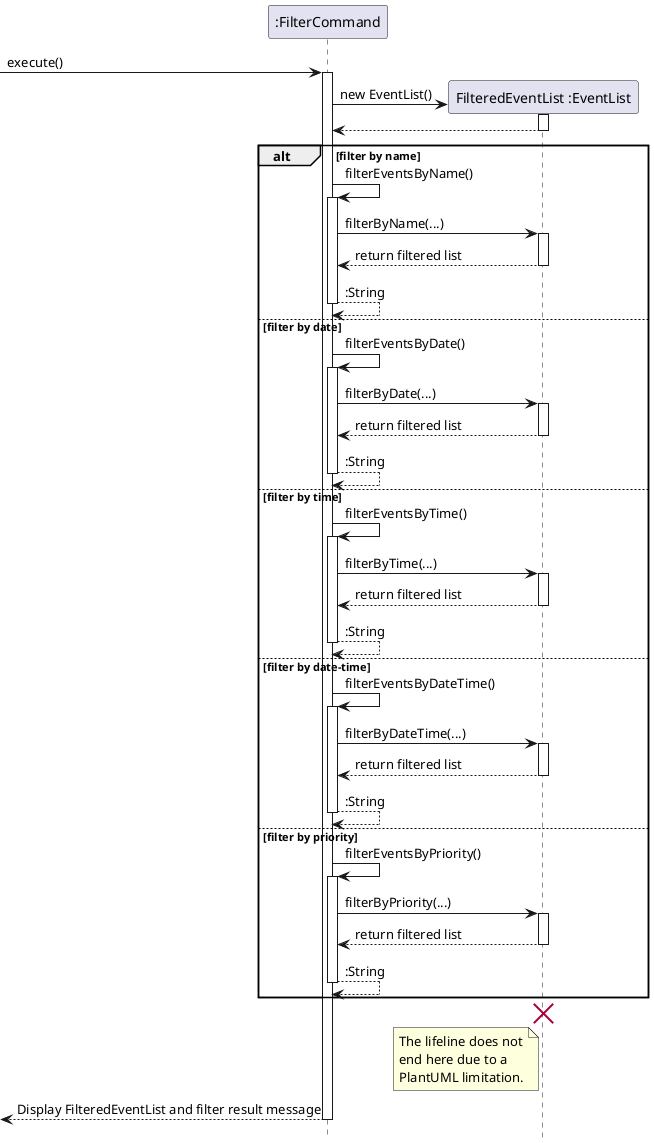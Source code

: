@startuml
hide footbox

participant ":FilterCommand" as FC

[-> FC: execute()

create participant "FilteredEventList :EventList" as FEL
activate FC
FC -> FEL: new EventList()
activate FEL
FEL --> FC
deactivate FEL

alt filter by name
    FC -> FC : filterEventsByName()
    activate FC
    FC -> FEL: filterByName(...)
    activate FEL
    FEL --> FC: return filtered list
    deactivate FEL
    FC --> FC : :String
    deactivate FC
else filter by date
        FC -> FC : filterEventsByDate()
        activate FC
        FC -> FEL: filterByDate(...)
        activate FEL
        FEL --> FC: return filtered list
        deactivate FEL
        FC --> FC : :String
        deactivate FC
else filter by time
    FC -> FC : filterEventsByTime()
    activate FC
    FC -> FEL: filterByTime(...)
    activate FEL
    FEL --> FC: return filtered list
    deactivate FEL
    FC --> FC : :String
    deactivate FC
else filter by date-time
        FC -> FC : filterEventsByDateTime()
        activate FC
        FC -> FEL: filterByDateTime(...)
        activate FEL
        FEL --> FC: return filtered list
        deactivate FEL
        FC --> FC : :String
        deactivate FC
else filter by priority
    FC -> FC: filterEventsByPriority()
    activate FC
    FC -> FEL: filterByPriority(...)
    activate FEL
    FEL --> FC: return filtered list
    deactivate FEL
    FC --> FC : :String
    deactivate FC
end alt

destroy FEL

note left of FEL
    The lifeline does not
    end here due to a
    PlantUML limitation.
end note

return Display FilteredEventList and filter result message

@enduml